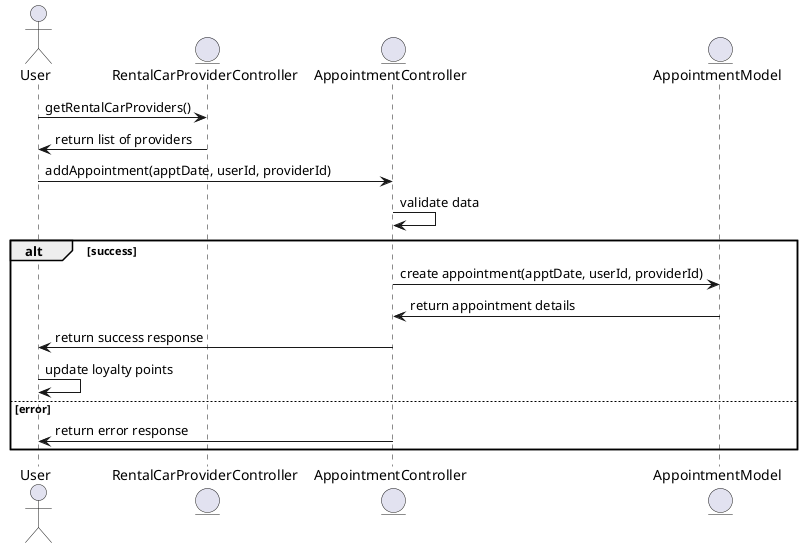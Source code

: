 @startuml
actor User
entity "UserModel" as User
entity "RentalCarProviderController" as ProviderController
entity "AppointmentController" as AppointmentController
entity "AppointmentModel" as Appointment

User -> ProviderController: getRentalCarProviders()
ProviderController -> User: return list of providers
User -> AppointmentController: addAppointment(apptDate, userId, providerId)
AppointmentController -> AppointmentController: validate data
alt success
    AppointmentController -> Appointment: create appointment(apptDate, userId, providerId)
    Appointment -> AppointmentController: return appointment details
    AppointmentController -> User: return success response
    User -> User : update loyalty points
else error
    AppointmentController -> User: return error response
end
@enduml
